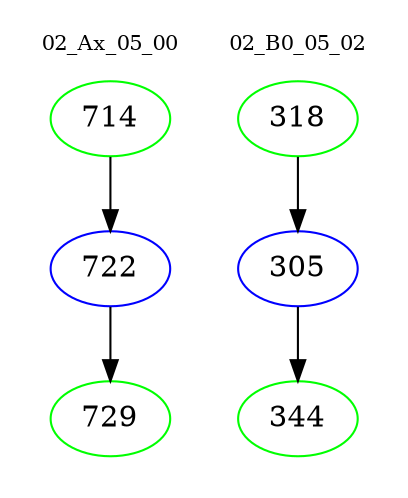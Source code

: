 digraph{
subgraph cluster_0 {
color = white
label = "02_Ax_05_00";
fontsize=10;
T0_714 [label="714", color="green"]
T0_714 -> T0_722 [color="black"]
T0_722 [label="722", color="blue"]
T0_722 -> T0_729 [color="black"]
T0_729 [label="729", color="green"]
}
subgraph cluster_1 {
color = white
label = "02_B0_05_02";
fontsize=10;
T1_318 [label="318", color="green"]
T1_318 -> T1_305 [color="black"]
T1_305 [label="305", color="blue"]
T1_305 -> T1_344 [color="black"]
T1_344 [label="344", color="green"]
}
}
